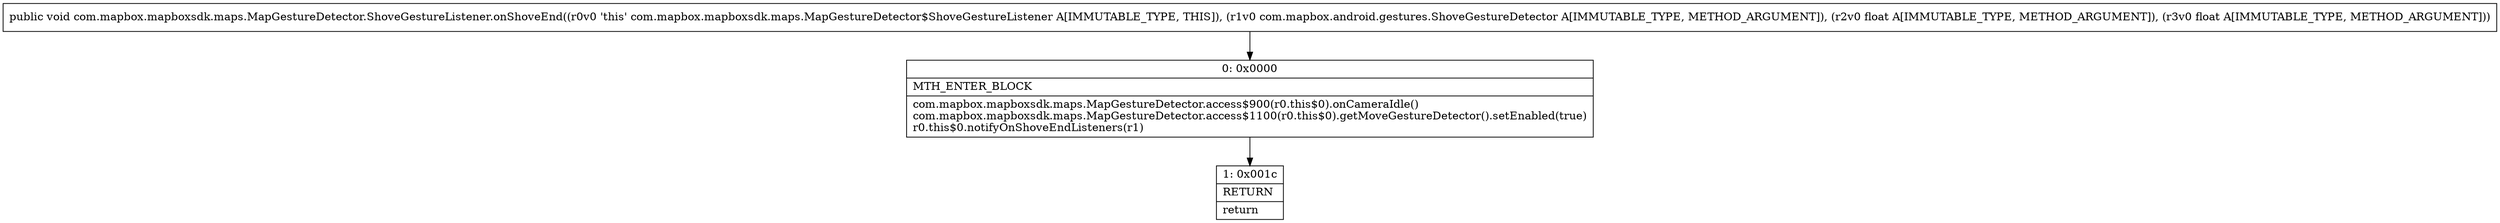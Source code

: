 digraph "CFG forcom.mapbox.mapboxsdk.maps.MapGestureDetector.ShoveGestureListener.onShoveEnd(Lcom\/mapbox\/android\/gestures\/ShoveGestureDetector;FF)V" {
Node_0 [shape=record,label="{0\:\ 0x0000|MTH_ENTER_BLOCK\l|com.mapbox.mapboxsdk.maps.MapGestureDetector.access$900(r0.this$0).onCameraIdle()\lcom.mapbox.mapboxsdk.maps.MapGestureDetector.access$1100(r0.this$0).getMoveGestureDetector().setEnabled(true)\lr0.this$0.notifyOnShoveEndListeners(r1)\l}"];
Node_1 [shape=record,label="{1\:\ 0x001c|RETURN\l|return\l}"];
MethodNode[shape=record,label="{public void com.mapbox.mapboxsdk.maps.MapGestureDetector.ShoveGestureListener.onShoveEnd((r0v0 'this' com.mapbox.mapboxsdk.maps.MapGestureDetector$ShoveGestureListener A[IMMUTABLE_TYPE, THIS]), (r1v0 com.mapbox.android.gestures.ShoveGestureDetector A[IMMUTABLE_TYPE, METHOD_ARGUMENT]), (r2v0 float A[IMMUTABLE_TYPE, METHOD_ARGUMENT]), (r3v0 float A[IMMUTABLE_TYPE, METHOD_ARGUMENT])) }"];
MethodNode -> Node_0;
Node_0 -> Node_1;
}

